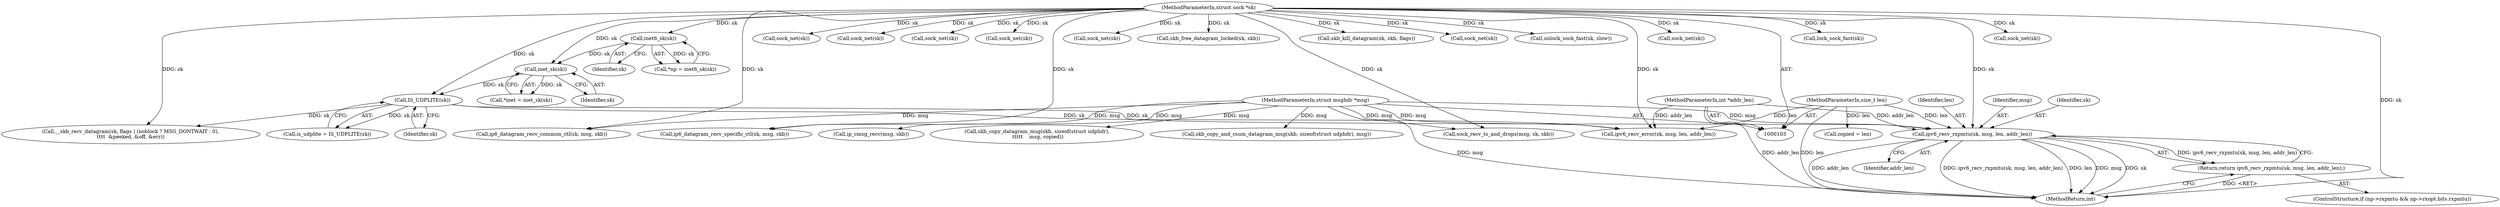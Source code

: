 digraph "0_linux_197c949e7798fbf28cfadc69d9ca0c2abbf93191_0@API" {
"1000160" [label="(Call,ipv6_recv_rxpmtu(sk, msg, len, addr_len))"];
"1000133" [label="(Call,IS_UDPLITE(sk))"];
"1000119" [label="(Call,inet_sk(sk))"];
"1000114" [label="(Call,inet6_sk(sk))"];
"1000104" [label="(MethodParameterIn,struct sock *sk)"];
"1000105" [label="(MethodParameterIn,struct msghdr *msg)"];
"1000106" [label="(MethodParameterIn,size_t len)"];
"1000109" [label="(MethodParameterIn,int *addr_len)"];
"1000159" [label="(Return,return ipv6_recv_rxpmtu(sk, msg, len, addr_len);)"];
"1000160" [label="(Call,ipv6_recv_rxpmtu(sk, msg, len, addr_len))"];
"1000241" [label="(Call,skb_copy_datagram_msg(skb, sizeof(struct udphdr),\n \t\t\t\t\t    msg, copied))"];
"1000104" [label="(MethodParameterIn,struct sock *sk)"];
"1000476" [label="(MethodReturn,int)"];
"1000147" [label="(ControlStructure,if (np->rxpmtu && np->rxopt.bits.rxpmtu))"];
"1000450" [label="(Call,sock_net(sk))"];
"1000281" [label="(Call,sock_net(sk))"];
"1000305" [label="(Call,sock_net(sk))"];
"1000114" [label="(Call,inet6_sk(sk))"];
"1000462" [label="(Call,sock_net(sk))"];
"1000106" [label="(MethodParameterIn,size_t len)"];
"1000112" [label="(Call,*np = inet6_sk(sk))"];
"1000105" [label="(MethodParameterIn,struct msghdr *msg)"];
"1000164" [label="(Identifier,addr_len)"];
"1000168" [label="(Call,__skb_recv_datagram(sk, flags | (noblock ? MSG_DONTWAIT : 0),\n\t\t\t\t  &peeked, &off, &err))"];
"1000115" [label="(Identifier,sk)"];
"1000299" [label="(Call,sock_net(sk))"];
"1000162" [label="(Identifier,msg)"];
"1000251" [label="(Call,skb_copy_and_csum_datagram_msg(skb, sizeof(struct udphdr), msg))"];
"1000194" [label="(Call,copied = len)"];
"1000131" [label="(Call,is_udplite = IS_UDPLITE(sk))"];
"1000161" [label="(Identifier,sk)"];
"1000423" [label="(Call,skb_free_datagram_locked(sk, skb))"];
"1000386" [label="(Call,ip6_datagram_recv_common_ctl(sk, msg, skb))"];
"1000436" [label="(Call,skb_kill_datagram(sk, skb, flags))"];
"1000457" [label="(Call,sock_net(sk))"];
"1000466" [label="(Call,unlock_sock_fast(sk, slow))"];
"1000397" [label="(Call,ip_cmsg_recv(msg, skb))"];
"1000133" [label="(Call,IS_UDPLITE(sk))"];
"1000119" [label="(Call,inet_sk(sk))"];
"1000120" [label="(Identifier,sk)"];
"1000142" [label="(Call,ipv6_recv_error(sk, msg, len, addr_len))"];
"1000159" [label="(Return,return ipv6_recv_rxpmtu(sk, msg, len, addr_len);)"];
"1000117" [label="(Call,*inet = inet_sk(sk))"];
"1000163" [label="(Identifier,len)"];
"1000109" [label="(MethodParameterIn,int *addr_len)"];
"1000445" [label="(Call,sock_net(sk))"];
"1000408" [label="(Call,ip6_datagram_recv_specific_ctl(sk, msg, skb))"];
"1000432" [label="(Call,lock_sock_fast(sk))"];
"1000309" [label="(Call,sock_recv_ts_and_drops(msg, sk, skb))"];
"1000287" [label="(Call,sock_net(sk))"];
"1000134" [label="(Identifier,sk)"];
"1000160" -> "1000159"  [label="AST: "];
"1000160" -> "1000164"  [label="CFG: "];
"1000161" -> "1000160"  [label="AST: "];
"1000162" -> "1000160"  [label="AST: "];
"1000163" -> "1000160"  [label="AST: "];
"1000164" -> "1000160"  [label="AST: "];
"1000159" -> "1000160"  [label="CFG: "];
"1000160" -> "1000476"  [label="DDG: addr_len"];
"1000160" -> "1000476"  [label="DDG: ipv6_recv_rxpmtu(sk, msg, len, addr_len)"];
"1000160" -> "1000476"  [label="DDG: len"];
"1000160" -> "1000476"  [label="DDG: msg"];
"1000160" -> "1000476"  [label="DDG: sk"];
"1000160" -> "1000159"  [label="DDG: ipv6_recv_rxpmtu(sk, msg, len, addr_len)"];
"1000133" -> "1000160"  [label="DDG: sk"];
"1000104" -> "1000160"  [label="DDG: sk"];
"1000105" -> "1000160"  [label="DDG: msg"];
"1000106" -> "1000160"  [label="DDG: len"];
"1000109" -> "1000160"  [label="DDG: addr_len"];
"1000133" -> "1000131"  [label="AST: "];
"1000133" -> "1000134"  [label="CFG: "];
"1000134" -> "1000133"  [label="AST: "];
"1000131" -> "1000133"  [label="CFG: "];
"1000133" -> "1000131"  [label="DDG: sk"];
"1000119" -> "1000133"  [label="DDG: sk"];
"1000104" -> "1000133"  [label="DDG: sk"];
"1000133" -> "1000142"  [label="DDG: sk"];
"1000133" -> "1000168"  [label="DDG: sk"];
"1000119" -> "1000117"  [label="AST: "];
"1000119" -> "1000120"  [label="CFG: "];
"1000120" -> "1000119"  [label="AST: "];
"1000117" -> "1000119"  [label="CFG: "];
"1000119" -> "1000117"  [label="DDG: sk"];
"1000114" -> "1000119"  [label="DDG: sk"];
"1000104" -> "1000119"  [label="DDG: sk"];
"1000114" -> "1000112"  [label="AST: "];
"1000114" -> "1000115"  [label="CFG: "];
"1000115" -> "1000114"  [label="AST: "];
"1000112" -> "1000114"  [label="CFG: "];
"1000114" -> "1000112"  [label="DDG: sk"];
"1000104" -> "1000114"  [label="DDG: sk"];
"1000104" -> "1000103"  [label="AST: "];
"1000104" -> "1000476"  [label="DDG: sk"];
"1000104" -> "1000142"  [label="DDG: sk"];
"1000104" -> "1000168"  [label="DDG: sk"];
"1000104" -> "1000281"  [label="DDG: sk"];
"1000104" -> "1000287"  [label="DDG: sk"];
"1000104" -> "1000299"  [label="DDG: sk"];
"1000104" -> "1000305"  [label="DDG: sk"];
"1000104" -> "1000309"  [label="DDG: sk"];
"1000104" -> "1000386"  [label="DDG: sk"];
"1000104" -> "1000408"  [label="DDG: sk"];
"1000104" -> "1000423"  [label="DDG: sk"];
"1000104" -> "1000432"  [label="DDG: sk"];
"1000104" -> "1000436"  [label="DDG: sk"];
"1000104" -> "1000445"  [label="DDG: sk"];
"1000104" -> "1000450"  [label="DDG: sk"];
"1000104" -> "1000457"  [label="DDG: sk"];
"1000104" -> "1000462"  [label="DDG: sk"];
"1000104" -> "1000466"  [label="DDG: sk"];
"1000105" -> "1000103"  [label="AST: "];
"1000105" -> "1000476"  [label="DDG: msg"];
"1000105" -> "1000142"  [label="DDG: msg"];
"1000105" -> "1000241"  [label="DDG: msg"];
"1000105" -> "1000251"  [label="DDG: msg"];
"1000105" -> "1000309"  [label="DDG: msg"];
"1000105" -> "1000386"  [label="DDG: msg"];
"1000105" -> "1000397"  [label="DDG: msg"];
"1000105" -> "1000408"  [label="DDG: msg"];
"1000106" -> "1000103"  [label="AST: "];
"1000106" -> "1000476"  [label="DDG: len"];
"1000106" -> "1000142"  [label="DDG: len"];
"1000106" -> "1000194"  [label="DDG: len"];
"1000109" -> "1000103"  [label="AST: "];
"1000109" -> "1000476"  [label="DDG: addr_len"];
"1000109" -> "1000142"  [label="DDG: addr_len"];
"1000159" -> "1000147"  [label="AST: "];
"1000476" -> "1000159"  [label="CFG: "];
"1000159" -> "1000476"  [label="DDG: <RET>"];
}
